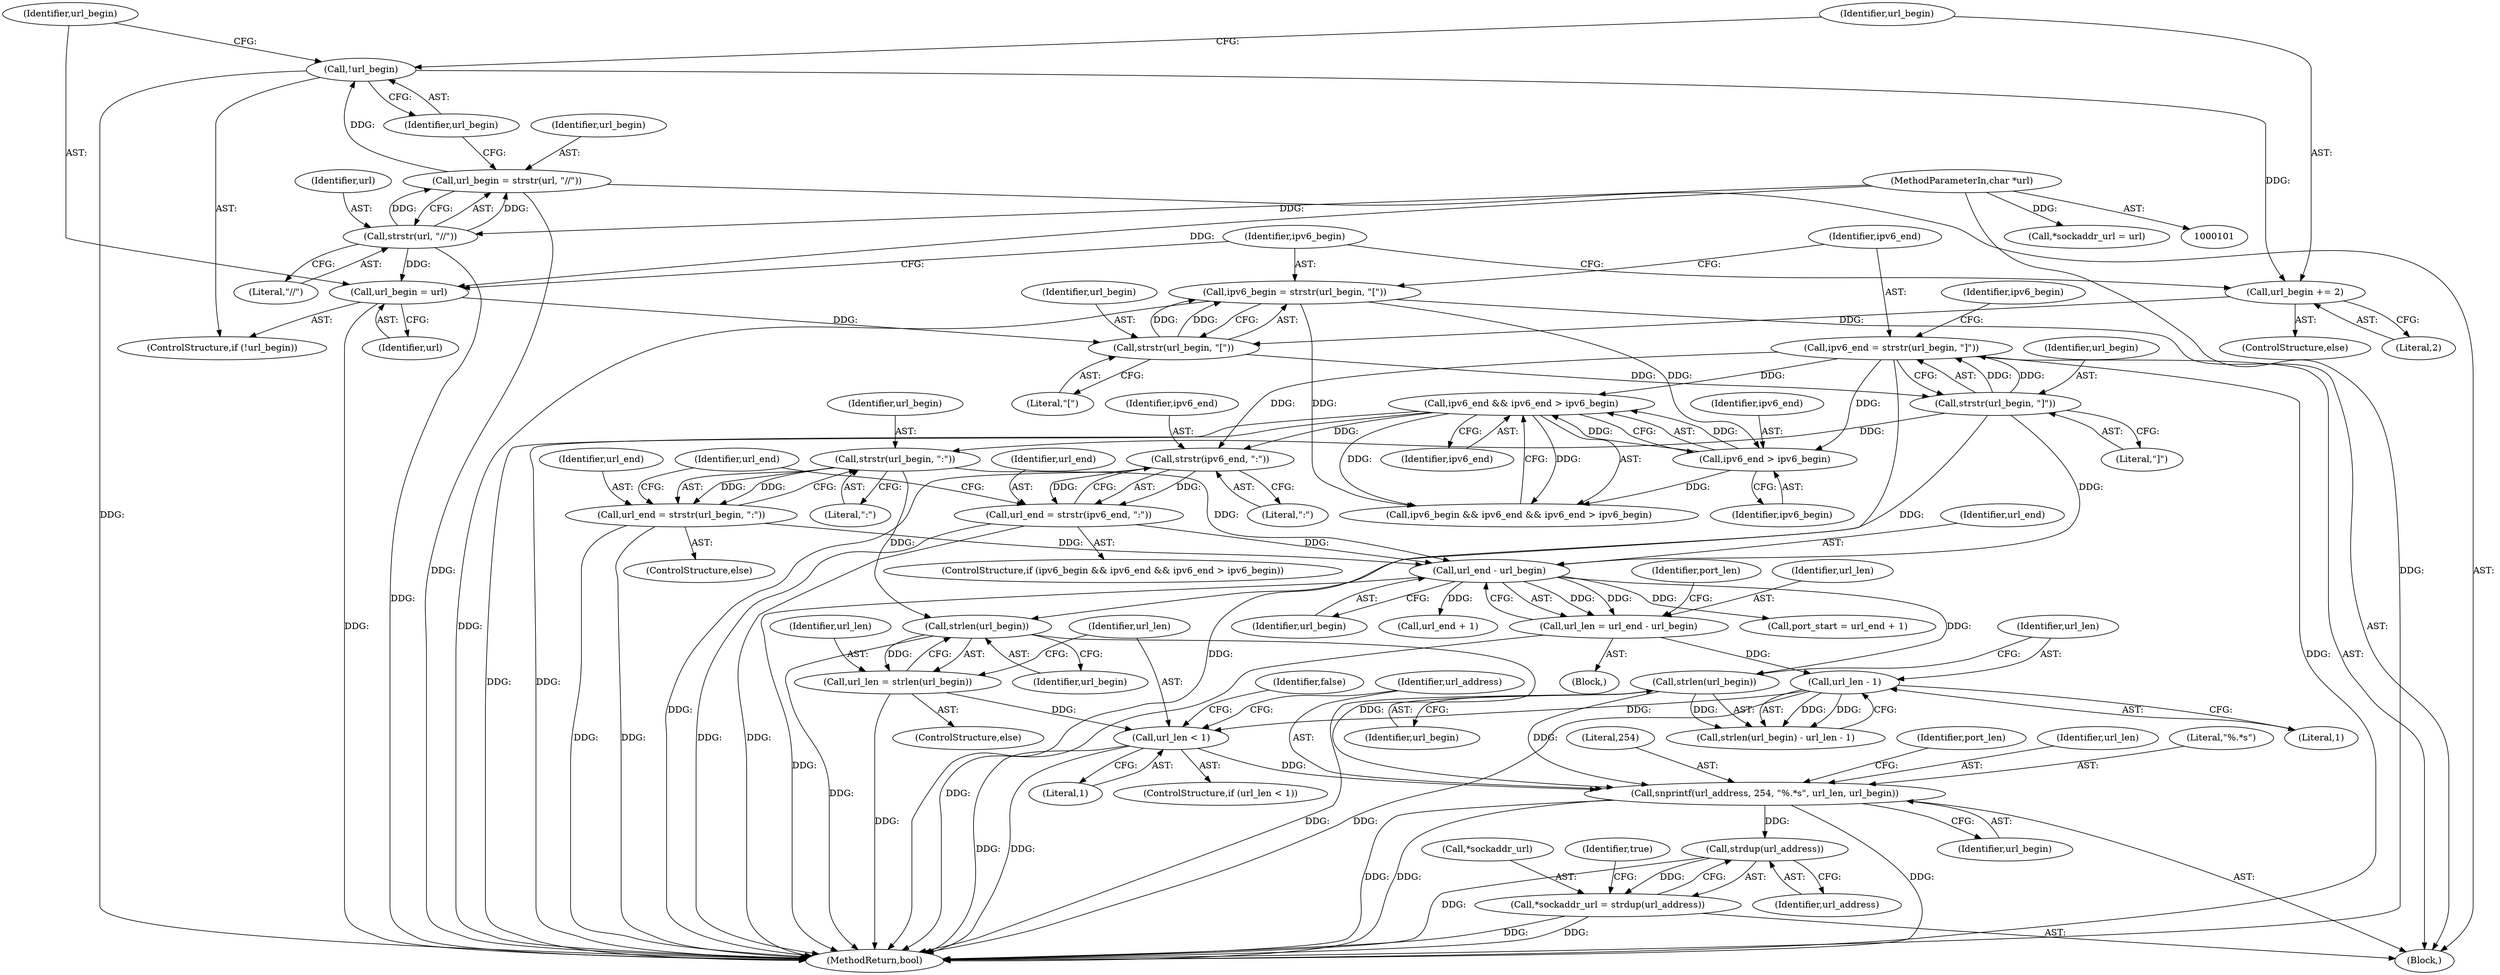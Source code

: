 digraph "0_cgminer_e1c5050734123973b99d181c45e74b2cbb00272e@API" {
"1000207" [label="(Call,snprintf(url_address, 254, \"%.*s\", url_len, url_begin))"];
"1000202" [label="(Call,url_len < 1)"];
"1000182" [label="(Call,url_len - 1)"];
"1000172" [label="(Call,url_len = url_end - url_begin)"];
"1000174" [label="(Call,url_end - url_begin)"];
"1000158" [label="(Call,url_end = strstr(ipv6_end, \":\"))"];
"1000160" [label="(Call,strstr(ipv6_end, \":\"))"];
"1000153" [label="(Call,ipv6_end && ipv6_end > ipv6_begin)"];
"1000155" [label="(Call,ipv6_end > ipv6_begin)"];
"1000145" [label="(Call,ipv6_end = strstr(url_begin, \"]\"))"];
"1000147" [label="(Call,strstr(url_begin, \"]\"))"];
"1000142" [label="(Call,strstr(url_begin, \"[\"))"];
"1000133" [label="(Call,url_begin = url)"];
"1000127" [label="(Call,strstr(url, \"//\"))"];
"1000102" [label="(MethodParameterIn,char *url)"];
"1000137" [label="(Call,url_begin += 2)"];
"1000131" [label="(Call,!url_begin)"];
"1000125" [label="(Call,url_begin = strstr(url, \"//\"))"];
"1000140" [label="(Call,ipv6_begin = strstr(url_begin, \"[\"))"];
"1000164" [label="(Call,url_end = strstr(url_begin, \":\"))"];
"1000166" [label="(Call,strstr(url_begin, \":\"))"];
"1000197" [label="(Call,url_len = strlen(url_begin))"];
"1000199" [label="(Call,strlen(url_begin))"];
"1000180" [label="(Call,strlen(url_begin))"];
"1000246" [label="(Call,strdup(url_address))"];
"1000243" [label="(Call,*sockaddr_url = strdup(url_address))"];
"1000204" [label="(Literal,1)"];
"1000172" [label="(Call,url_len = url_end - url_begin)"];
"1000178" [label="(Identifier,port_len)"];
"1000132" [label="(Identifier,url_begin)"];
"1000130" [label="(ControlStructure,if (!url_begin))"];
"1000105" [label="(Block,)"];
"1000180" [label="(Call,strlen(url_begin))"];
"1000162" [label="(Literal,\":\")"];
"1000196" [label="(ControlStructure,else)"];
"1000175" [label="(Identifier,url_end)"];
"1000131" [label="(Call,!url_begin)"];
"1000176" [label="(Identifier,url_begin)"];
"1000137" [label="(Call,url_begin += 2)"];
"1000198" [label="(Identifier,url_len)"];
"1000150" [label="(ControlStructure,if (ipv6_begin && ipv6_end && ipv6_end > ipv6_begin))"];
"1000212" [label="(Identifier,url_begin)"];
"1000181" [label="(Identifier,url_begin)"];
"1000154" [label="(Identifier,ipv6_end)"];
"1000182" [label="(Call,url_len - 1)"];
"1000152" [label="(Identifier,ipv6_begin)"];
"1000246" [label="(Call,strdup(url_address))"];
"1000243" [label="(Call,*sockaddr_url = strdup(url_address))"];
"1000165" [label="(Identifier,url_end)"];
"1000247" [label="(Identifier,url_address)"];
"1000207" [label="(Call,snprintf(url_address, 254, \"%.*s\", url_len, url_begin))"];
"1000121" [label="(Call,*sockaddr_url = url)"];
"1000193" [label="(Call,url_end + 1)"];
"1000126" [label="(Identifier,url_begin)"];
"1000151" [label="(Call,ipv6_begin && ipv6_end && ipv6_end > ipv6_begin)"];
"1000147" [label="(Call,strstr(url_begin, \"]\"))"];
"1000148" [label="(Identifier,url_begin)"];
"1000145" [label="(Call,ipv6_end = strstr(url_begin, \"]\"))"];
"1000146" [label="(Identifier,ipv6_end)"];
"1000168" [label="(Literal,\":\")"];
"1000161" [label="(Identifier,ipv6_end)"];
"1000156" [label="(Identifier,ipv6_end)"];
"1000133" [label="(Call,url_begin = url)"];
"1000149" [label="(Literal,\"]\")"];
"1000139" [label="(Literal,2)"];
"1000163" [label="(ControlStructure,else)"];
"1000155" [label="(Call,ipv6_end > ipv6_begin)"];
"1000250" [label="(MethodReturn,bool)"];
"1000203" [label="(Identifier,url_len)"];
"1000191" [label="(Call,port_start = url_end + 1)"];
"1000125" [label="(Call,url_begin = strstr(url, \"//\"))"];
"1000206" [label="(Identifier,false)"];
"1000153" [label="(Call,ipv6_end && ipv6_end > ipv6_begin)"];
"1000158" [label="(Call,url_end = strstr(ipv6_end, \":\"))"];
"1000164" [label="(Call,url_end = strstr(url_begin, \":\"))"];
"1000140" [label="(Call,ipv6_begin = strstr(url_begin, \"[\"))"];
"1000171" [label="(Block,)"];
"1000129" [label="(Literal,\"//\")"];
"1000135" [label="(Identifier,url)"];
"1000209" [label="(Literal,254)"];
"1000200" [label="(Identifier,url_begin)"];
"1000214" [label="(Identifier,port_len)"];
"1000136" [label="(ControlStructure,else)"];
"1000197" [label="(Call,url_len = strlen(url_begin))"];
"1000249" [label="(Identifier,true)"];
"1000144" [label="(Literal,\"[\")"];
"1000184" [label="(Literal,1)"];
"1000244" [label="(Call,*sockaddr_url)"];
"1000166" [label="(Call,strstr(url_begin, \":\"))"];
"1000143" [label="(Identifier,url_begin)"];
"1000170" [label="(Identifier,url_end)"];
"1000128" [label="(Identifier,url)"];
"1000160" [label="(Call,strstr(ipv6_end, \":\"))"];
"1000138" [label="(Identifier,url_begin)"];
"1000208" [label="(Identifier,url_address)"];
"1000157" [label="(Identifier,ipv6_begin)"];
"1000211" [label="(Identifier,url_len)"];
"1000179" [label="(Call,strlen(url_begin) - url_len - 1)"];
"1000183" [label="(Identifier,url_len)"];
"1000201" [label="(ControlStructure,if (url_len < 1))"];
"1000202" [label="(Call,url_len < 1)"];
"1000199" [label="(Call,strlen(url_begin))"];
"1000102" [label="(MethodParameterIn,char *url)"];
"1000174" [label="(Call,url_end - url_begin)"];
"1000210" [label="(Literal,\"%.*s\")"];
"1000159" [label="(Identifier,url_end)"];
"1000142" [label="(Call,strstr(url_begin, \"[\"))"];
"1000127" [label="(Call,strstr(url, \"//\"))"];
"1000141" [label="(Identifier,ipv6_begin)"];
"1000173" [label="(Identifier,url_len)"];
"1000167" [label="(Identifier,url_begin)"];
"1000134" [label="(Identifier,url_begin)"];
"1000207" -> "1000105"  [label="AST: "];
"1000207" -> "1000212"  [label="CFG: "];
"1000208" -> "1000207"  [label="AST: "];
"1000209" -> "1000207"  [label="AST: "];
"1000210" -> "1000207"  [label="AST: "];
"1000211" -> "1000207"  [label="AST: "];
"1000212" -> "1000207"  [label="AST: "];
"1000214" -> "1000207"  [label="CFG: "];
"1000207" -> "1000250"  [label="DDG: "];
"1000207" -> "1000250"  [label="DDG: "];
"1000207" -> "1000250"  [label="DDG: "];
"1000202" -> "1000207"  [label="DDG: "];
"1000199" -> "1000207"  [label="DDG: "];
"1000180" -> "1000207"  [label="DDG: "];
"1000207" -> "1000246"  [label="DDG: "];
"1000202" -> "1000201"  [label="AST: "];
"1000202" -> "1000204"  [label="CFG: "];
"1000203" -> "1000202"  [label="AST: "];
"1000204" -> "1000202"  [label="AST: "];
"1000206" -> "1000202"  [label="CFG: "];
"1000208" -> "1000202"  [label="CFG: "];
"1000202" -> "1000250"  [label="DDG: "];
"1000202" -> "1000250"  [label="DDG: "];
"1000182" -> "1000202"  [label="DDG: "];
"1000197" -> "1000202"  [label="DDG: "];
"1000182" -> "1000179"  [label="AST: "];
"1000182" -> "1000184"  [label="CFG: "];
"1000183" -> "1000182"  [label="AST: "];
"1000184" -> "1000182"  [label="AST: "];
"1000179" -> "1000182"  [label="CFG: "];
"1000182" -> "1000250"  [label="DDG: "];
"1000182" -> "1000179"  [label="DDG: "];
"1000182" -> "1000179"  [label="DDG: "];
"1000172" -> "1000182"  [label="DDG: "];
"1000172" -> "1000171"  [label="AST: "];
"1000172" -> "1000174"  [label="CFG: "];
"1000173" -> "1000172"  [label="AST: "];
"1000174" -> "1000172"  [label="AST: "];
"1000178" -> "1000172"  [label="CFG: "];
"1000172" -> "1000250"  [label="DDG: "];
"1000174" -> "1000172"  [label="DDG: "];
"1000174" -> "1000172"  [label="DDG: "];
"1000174" -> "1000176"  [label="CFG: "];
"1000175" -> "1000174"  [label="AST: "];
"1000176" -> "1000174"  [label="AST: "];
"1000174" -> "1000250"  [label="DDG: "];
"1000158" -> "1000174"  [label="DDG: "];
"1000164" -> "1000174"  [label="DDG: "];
"1000166" -> "1000174"  [label="DDG: "];
"1000147" -> "1000174"  [label="DDG: "];
"1000174" -> "1000180"  [label="DDG: "];
"1000174" -> "1000191"  [label="DDG: "];
"1000174" -> "1000193"  [label="DDG: "];
"1000158" -> "1000150"  [label="AST: "];
"1000158" -> "1000160"  [label="CFG: "];
"1000159" -> "1000158"  [label="AST: "];
"1000160" -> "1000158"  [label="AST: "];
"1000170" -> "1000158"  [label="CFG: "];
"1000158" -> "1000250"  [label="DDG: "];
"1000158" -> "1000250"  [label="DDG: "];
"1000160" -> "1000158"  [label="DDG: "];
"1000160" -> "1000158"  [label="DDG: "];
"1000160" -> "1000162"  [label="CFG: "];
"1000161" -> "1000160"  [label="AST: "];
"1000162" -> "1000160"  [label="AST: "];
"1000160" -> "1000250"  [label="DDG: "];
"1000153" -> "1000160"  [label="DDG: "];
"1000145" -> "1000160"  [label="DDG: "];
"1000153" -> "1000151"  [label="AST: "];
"1000153" -> "1000154"  [label="CFG: "];
"1000153" -> "1000155"  [label="CFG: "];
"1000154" -> "1000153"  [label="AST: "];
"1000155" -> "1000153"  [label="AST: "];
"1000151" -> "1000153"  [label="CFG: "];
"1000153" -> "1000250"  [label="DDG: "];
"1000153" -> "1000250"  [label="DDG: "];
"1000153" -> "1000151"  [label="DDG: "];
"1000153" -> "1000151"  [label="DDG: "];
"1000155" -> "1000153"  [label="DDG: "];
"1000155" -> "1000153"  [label="DDG: "];
"1000145" -> "1000153"  [label="DDG: "];
"1000155" -> "1000157"  [label="CFG: "];
"1000156" -> "1000155"  [label="AST: "];
"1000157" -> "1000155"  [label="AST: "];
"1000155" -> "1000151"  [label="DDG: "];
"1000145" -> "1000155"  [label="DDG: "];
"1000140" -> "1000155"  [label="DDG: "];
"1000145" -> "1000105"  [label="AST: "];
"1000145" -> "1000147"  [label="CFG: "];
"1000146" -> "1000145"  [label="AST: "];
"1000147" -> "1000145"  [label="AST: "];
"1000152" -> "1000145"  [label="CFG: "];
"1000145" -> "1000250"  [label="DDG: "];
"1000145" -> "1000250"  [label="DDG: "];
"1000147" -> "1000145"  [label="DDG: "];
"1000147" -> "1000145"  [label="DDG: "];
"1000147" -> "1000149"  [label="CFG: "];
"1000148" -> "1000147"  [label="AST: "];
"1000149" -> "1000147"  [label="AST: "];
"1000142" -> "1000147"  [label="DDG: "];
"1000147" -> "1000166"  [label="DDG: "];
"1000147" -> "1000199"  [label="DDG: "];
"1000142" -> "1000140"  [label="AST: "];
"1000142" -> "1000144"  [label="CFG: "];
"1000143" -> "1000142"  [label="AST: "];
"1000144" -> "1000142"  [label="AST: "];
"1000140" -> "1000142"  [label="CFG: "];
"1000142" -> "1000140"  [label="DDG: "];
"1000142" -> "1000140"  [label="DDG: "];
"1000133" -> "1000142"  [label="DDG: "];
"1000137" -> "1000142"  [label="DDG: "];
"1000133" -> "1000130"  [label="AST: "];
"1000133" -> "1000135"  [label="CFG: "];
"1000134" -> "1000133"  [label="AST: "];
"1000135" -> "1000133"  [label="AST: "];
"1000141" -> "1000133"  [label="CFG: "];
"1000133" -> "1000250"  [label="DDG: "];
"1000127" -> "1000133"  [label="DDG: "];
"1000102" -> "1000133"  [label="DDG: "];
"1000127" -> "1000125"  [label="AST: "];
"1000127" -> "1000129"  [label="CFG: "];
"1000128" -> "1000127"  [label="AST: "];
"1000129" -> "1000127"  [label="AST: "];
"1000125" -> "1000127"  [label="CFG: "];
"1000127" -> "1000250"  [label="DDG: "];
"1000127" -> "1000125"  [label="DDG: "];
"1000127" -> "1000125"  [label="DDG: "];
"1000102" -> "1000127"  [label="DDG: "];
"1000102" -> "1000101"  [label="AST: "];
"1000102" -> "1000250"  [label="DDG: "];
"1000102" -> "1000121"  [label="DDG: "];
"1000137" -> "1000136"  [label="AST: "];
"1000137" -> "1000139"  [label="CFG: "];
"1000138" -> "1000137"  [label="AST: "];
"1000139" -> "1000137"  [label="AST: "];
"1000141" -> "1000137"  [label="CFG: "];
"1000131" -> "1000137"  [label="DDG: "];
"1000131" -> "1000130"  [label="AST: "];
"1000131" -> "1000132"  [label="CFG: "];
"1000132" -> "1000131"  [label="AST: "];
"1000134" -> "1000131"  [label="CFG: "];
"1000138" -> "1000131"  [label="CFG: "];
"1000131" -> "1000250"  [label="DDG: "];
"1000125" -> "1000131"  [label="DDG: "];
"1000125" -> "1000105"  [label="AST: "];
"1000126" -> "1000125"  [label="AST: "];
"1000132" -> "1000125"  [label="CFG: "];
"1000125" -> "1000250"  [label="DDG: "];
"1000140" -> "1000105"  [label="AST: "];
"1000141" -> "1000140"  [label="AST: "];
"1000146" -> "1000140"  [label="CFG: "];
"1000140" -> "1000250"  [label="DDG: "];
"1000140" -> "1000151"  [label="DDG: "];
"1000164" -> "1000163"  [label="AST: "];
"1000164" -> "1000166"  [label="CFG: "];
"1000165" -> "1000164"  [label="AST: "];
"1000166" -> "1000164"  [label="AST: "];
"1000170" -> "1000164"  [label="CFG: "];
"1000164" -> "1000250"  [label="DDG: "];
"1000164" -> "1000250"  [label="DDG: "];
"1000166" -> "1000164"  [label="DDG: "];
"1000166" -> "1000164"  [label="DDG: "];
"1000166" -> "1000168"  [label="CFG: "];
"1000167" -> "1000166"  [label="AST: "];
"1000168" -> "1000166"  [label="AST: "];
"1000166" -> "1000199"  [label="DDG: "];
"1000197" -> "1000196"  [label="AST: "];
"1000197" -> "1000199"  [label="CFG: "];
"1000198" -> "1000197"  [label="AST: "];
"1000199" -> "1000197"  [label="AST: "];
"1000203" -> "1000197"  [label="CFG: "];
"1000197" -> "1000250"  [label="DDG: "];
"1000199" -> "1000197"  [label="DDG: "];
"1000199" -> "1000200"  [label="CFG: "];
"1000200" -> "1000199"  [label="AST: "];
"1000199" -> "1000250"  [label="DDG: "];
"1000180" -> "1000179"  [label="AST: "];
"1000180" -> "1000181"  [label="CFG: "];
"1000181" -> "1000180"  [label="AST: "];
"1000183" -> "1000180"  [label="CFG: "];
"1000180" -> "1000250"  [label="DDG: "];
"1000180" -> "1000179"  [label="DDG: "];
"1000246" -> "1000243"  [label="AST: "];
"1000246" -> "1000247"  [label="CFG: "];
"1000247" -> "1000246"  [label="AST: "];
"1000243" -> "1000246"  [label="CFG: "];
"1000246" -> "1000250"  [label="DDG: "];
"1000246" -> "1000243"  [label="DDG: "];
"1000243" -> "1000105"  [label="AST: "];
"1000244" -> "1000243"  [label="AST: "];
"1000249" -> "1000243"  [label="CFG: "];
"1000243" -> "1000250"  [label="DDG: "];
"1000243" -> "1000250"  [label="DDG: "];
}
